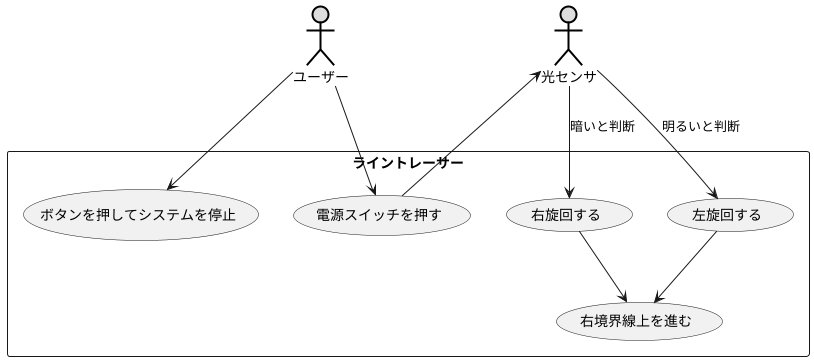 @startuml

actor ユーザー #DDDDDD;line:Black;line.bold;
actor 光センサ #DDDDDD;line:Black;line.bold;

rectangle ライントレーサー{
usecase 電源スイッチを押す
usecase 右旋回する
usecase 左旋回する
usecase 右境界線上を進む
usecase ボタンを押してシステムを停止

}

ユーザー --> 電源スイッチを押す
電源スイッチを押す --> 光センサ
光センサ --> 右旋回する :暗いと判断
光センサ --> 左旋回する :明るいと判断 
右旋回する --> 右境界線上を進む
左旋回する --> 右境界線上を進む
ユーザー --> ボタンを押してシステムを停止

@endUml